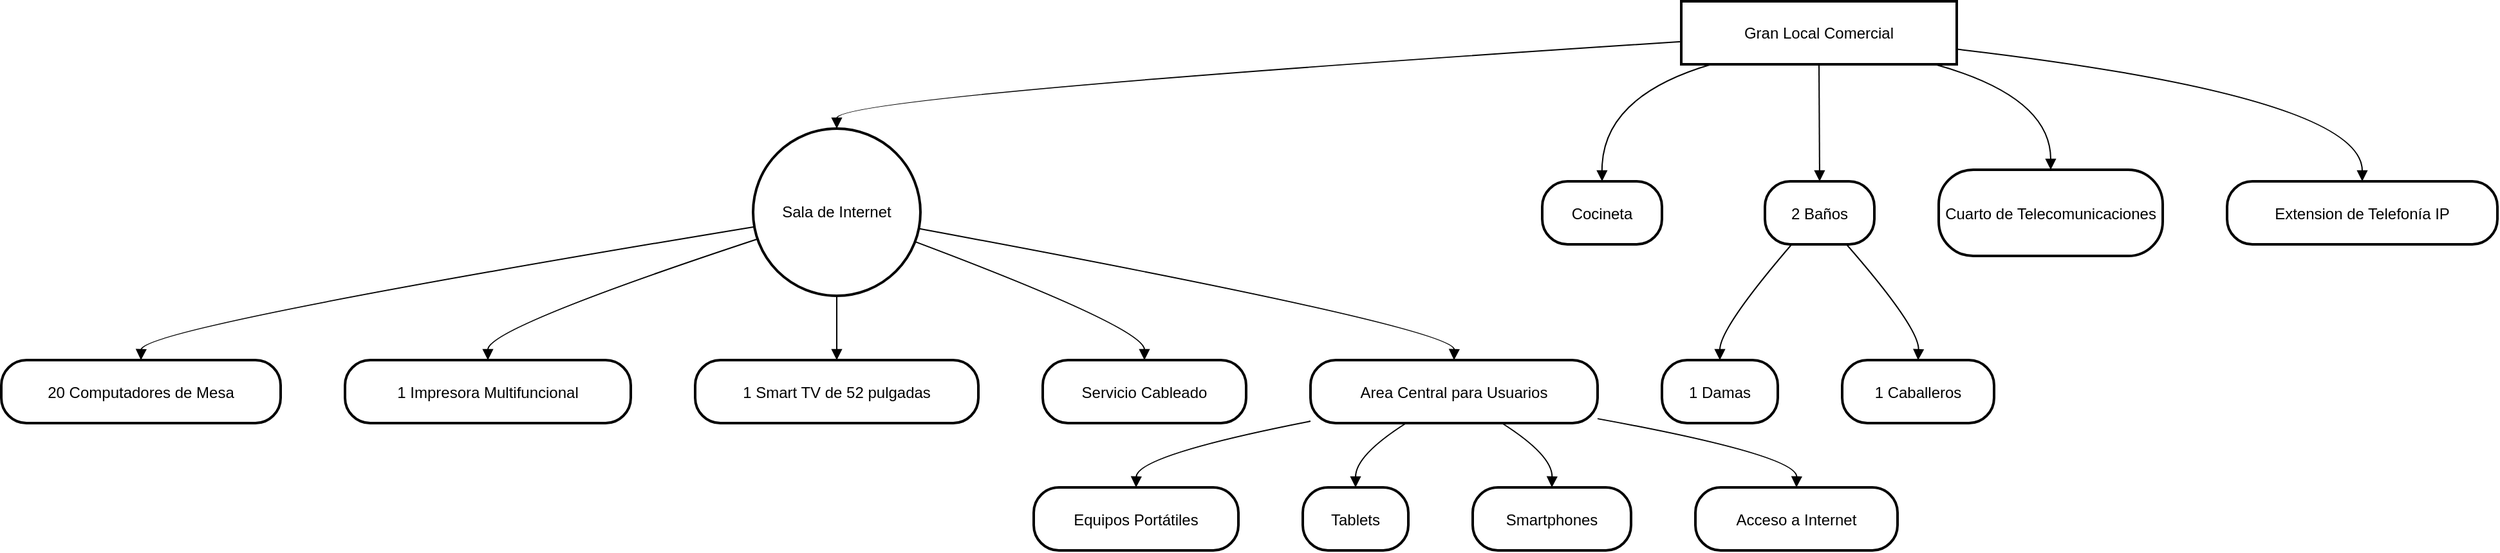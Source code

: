 <mxfile version="24.9.1">
  <diagram name="Página-1" id="RDuPmZaF2tmyrZxFO08_">
    <mxGraphModel>
      <root>
        <mxCell id="0" />
        <mxCell id="1" parent="0" />
        <mxCell id="2" value="Gran Local Comercial" style="whiteSpace=wrap;strokeWidth=2;" vertex="1" parent="1">
          <mxGeometry x="1313" y="8" width="214" height="49" as="geometry" />
        </mxCell>
        <mxCell id="3" value="Sala de Internet" style="ellipse;aspect=fixed;strokeWidth=2;whiteSpace=wrap;" vertex="1" parent="1">
          <mxGeometry x="592" y="107" width="130" height="130" as="geometry" />
        </mxCell>
        <mxCell id="4" value="20 Computadores de Mesa" style="rounded=1;arcSize=40;strokeWidth=2" vertex="1" parent="1">
          <mxGeometry x="8" y="287" width="217" height="49" as="geometry" />
        </mxCell>
        <mxCell id="5" value="1 Impresora Multifuncional" style="rounded=1;arcSize=40;strokeWidth=2" vertex="1" parent="1">
          <mxGeometry x="275" y="287" width="222" height="49" as="geometry" />
        </mxCell>
        <mxCell id="6" value="1 Smart TV de 52 pulgadas" style="rounded=1;arcSize=40;strokeWidth=2" vertex="1" parent="1">
          <mxGeometry x="547" y="287" width="220" height="49" as="geometry" />
        </mxCell>
        <mxCell id="7" value="Servicio Cableado" style="rounded=1;arcSize=40;strokeWidth=2" vertex="1" parent="1">
          <mxGeometry x="817" y="287" width="158" height="49" as="geometry" />
        </mxCell>
        <mxCell id="8" value="Area Central para Usuarios" style="rounded=1;arcSize=40;strokeWidth=2" vertex="1" parent="1">
          <mxGeometry x="1025" y="287" width="223" height="49" as="geometry" />
        </mxCell>
        <mxCell id="9" value="Equipos Portátiles" style="rounded=1;arcSize=40;strokeWidth=2" vertex="1" parent="1">
          <mxGeometry x="810" y="386" width="159" height="49" as="geometry" />
        </mxCell>
        <mxCell id="10" value="Tablets" style="rounded=1;arcSize=40;strokeWidth=2" vertex="1" parent="1">
          <mxGeometry x="1019" y="386" width="82" height="49" as="geometry" />
        </mxCell>
        <mxCell id="11" value="Smartphones" style="rounded=1;arcSize=40;strokeWidth=2" vertex="1" parent="1">
          <mxGeometry x="1151" y="386" width="123" height="49" as="geometry" />
        </mxCell>
        <mxCell id="12" value="Acceso a Internet" style="rounded=1;arcSize=40;strokeWidth=2" vertex="1" parent="1">
          <mxGeometry x="1324" y="386" width="157" height="49" as="geometry" />
        </mxCell>
        <mxCell id="13" value="Cocineta" style="rounded=1;arcSize=40;strokeWidth=2" vertex="1" parent="1">
          <mxGeometry x="1205" y="148" width="93" height="49" as="geometry" />
        </mxCell>
        <mxCell id="14" value="2 Baños" style="rounded=1;arcSize=40;strokeWidth=2" vertex="1" parent="1">
          <mxGeometry x="1378" y="148" width="85" height="49" as="geometry" />
        </mxCell>
        <mxCell id="15" value="1 Damas" style="rounded=1;arcSize=40;strokeWidth=2" vertex="1" parent="1">
          <mxGeometry x="1298" y="287" width="90" height="49" as="geometry" />
        </mxCell>
        <mxCell id="16" value="1 Caballeros" style="rounded=1;arcSize=40;strokeWidth=2" vertex="1" parent="1">
          <mxGeometry x="1438" y="287" width="118" height="49" as="geometry" />
        </mxCell>
        <mxCell id="17" value="Cuarto de Telecomunicaciones" style="rounded=1;arcSize=40;strokeWidth=2" vertex="1" parent="1">
          <mxGeometry x="1513" y="139" width="174" height="67" as="geometry" />
        </mxCell>
        <mxCell id="18" value="Extension de Telefonía IP" style="rounded=1;arcSize=40;strokeWidth=2" vertex="1" parent="1">
          <mxGeometry x="1737" y="148" width="210" height="49" as="geometry" />
        </mxCell>
        <mxCell id="19" value="" style="curved=1;startArrow=none;endArrow=block;exitX=0;exitY=0.64;entryX=0.5;entryY=0;" edge="1" parent="1" source="2" target="3">
          <mxGeometry relative="1" as="geometry">
            <Array as="points">
              <mxPoint x="657" y="82" />
            </Array>
          </mxGeometry>
        </mxCell>
        <mxCell id="20" value="" style="curved=1;startArrow=none;endArrow=block;exitX=0;exitY=0.59;entryX=0.5;entryY=0.01;" edge="1" parent="1" source="3" target="4">
          <mxGeometry relative="1" as="geometry">
            <Array as="points">
              <mxPoint x="117" y="262" />
            </Array>
          </mxGeometry>
        </mxCell>
        <mxCell id="21" value="" style="curved=1;startArrow=none;endArrow=block;exitX=0;exitY=0.67;entryX=0.5;entryY=0.01;" edge="1" parent="1" source="3" target="5">
          <mxGeometry relative="1" as="geometry">
            <Array as="points">
              <mxPoint x="386" y="262" />
            </Array>
          </mxGeometry>
        </mxCell>
        <mxCell id="22" value="" style="curved=1;startArrow=none;endArrow=block;exitX=0.5;exitY=1;entryX=0.5;entryY=0.01;" edge="1" parent="1" source="3" target="6">
          <mxGeometry relative="1" as="geometry">
            <Array as="points" />
          </mxGeometry>
        </mxCell>
        <mxCell id="23" value="" style="curved=1;startArrow=none;endArrow=block;exitX=1;exitY=0.69;entryX=0.5;entryY=0.01;" edge="1" parent="1" source="3" target="7">
          <mxGeometry relative="1" as="geometry">
            <Array as="points">
              <mxPoint x="896" y="262" />
            </Array>
          </mxGeometry>
        </mxCell>
        <mxCell id="24" value="" style="curved=1;startArrow=none;endArrow=block;exitX=1;exitY=0.6;entryX=0.5;entryY=0.01;" edge="1" parent="1" source="3" target="8">
          <mxGeometry relative="1" as="geometry">
            <Array as="points">
              <mxPoint x="1137" y="262" />
            </Array>
          </mxGeometry>
        </mxCell>
        <mxCell id="25" value="" style="curved=1;startArrow=none;endArrow=block;exitX=0;exitY=0.97;entryX=0.5;entryY=0.01;" edge="1" parent="1" source="8" target="9">
          <mxGeometry relative="1" as="geometry">
            <Array as="points">
              <mxPoint x="890" y="361" />
            </Array>
          </mxGeometry>
        </mxCell>
        <mxCell id="26" value="" style="curved=1;startArrow=none;endArrow=block;exitX=0.33;exitY=1.01;entryX=0.5;entryY=0.01;" edge="1" parent="1" source="8" target="10">
          <mxGeometry relative="1" as="geometry">
            <Array as="points">
              <mxPoint x="1060" y="361" />
            </Array>
          </mxGeometry>
        </mxCell>
        <mxCell id="27" value="" style="curved=1;startArrow=none;endArrow=block;exitX=0.67;exitY=1.01;entryX=0.5;entryY=0.01;" edge="1" parent="1" source="8" target="11">
          <mxGeometry relative="1" as="geometry">
            <Array as="points">
              <mxPoint x="1213" y="361" />
            </Array>
          </mxGeometry>
        </mxCell>
        <mxCell id="28" value="" style="curved=1;startArrow=none;endArrow=block;exitX=1;exitY=0.93;entryX=0.5;entryY=0.01;" edge="1" parent="1" source="8" target="12">
          <mxGeometry relative="1" as="geometry">
            <Array as="points">
              <mxPoint x="1403" y="361" />
            </Array>
          </mxGeometry>
        </mxCell>
        <mxCell id="29" value="" style="curved=1;startArrow=none;endArrow=block;exitX=0.11;exitY=1;entryX=0.5;entryY=-0.01;" edge="1" parent="1" source="2" target="13">
          <mxGeometry relative="1" as="geometry">
            <Array as="points">
              <mxPoint x="1251" y="82" />
            </Array>
          </mxGeometry>
        </mxCell>
        <mxCell id="30" value="" style="curved=1;startArrow=none;endArrow=block;exitX=0.5;exitY=1;entryX=0.5;entryY=-0.01;" edge="1" parent="1" source="2" target="14">
          <mxGeometry relative="1" as="geometry">
            <Array as="points" />
          </mxGeometry>
        </mxCell>
        <mxCell id="31" value="" style="curved=1;startArrow=none;endArrow=block;exitX=0.25;exitY=0.99;entryX=0.5;entryY=0.01;" edge="1" parent="1" source="14" target="15">
          <mxGeometry relative="1" as="geometry">
            <Array as="points">
              <mxPoint x="1343" y="262" />
            </Array>
          </mxGeometry>
        </mxCell>
        <mxCell id="32" value="" style="curved=1;startArrow=none;endArrow=block;exitX=0.74;exitY=0.99;entryX=0.5;entryY=0.01;" edge="1" parent="1" source="14" target="16">
          <mxGeometry relative="1" as="geometry">
            <Array as="points">
              <mxPoint x="1498" y="262" />
            </Array>
          </mxGeometry>
        </mxCell>
        <mxCell id="33" value="" style="curved=1;startArrow=none;endArrow=block;exitX=0.92;exitY=1;entryX=0.5;entryY=0;" edge="1" parent="1" source="2" target="17">
          <mxGeometry relative="1" as="geometry">
            <Array as="points">
              <mxPoint x="1600" y="82" />
            </Array>
          </mxGeometry>
        </mxCell>
        <mxCell id="34" value="" style="curved=1;startArrow=none;endArrow=block;exitX=1;exitY=0.76;entryX=0.5;entryY=-0.01;" edge="1" parent="1" source="2" target="18">
          <mxGeometry relative="1" as="geometry">
            <Array as="points">
              <mxPoint x="1842" y="82" />
            </Array>
          </mxGeometry>
        </mxCell>
      </root>
    </mxGraphModel>
  </diagram>
</mxfile>
